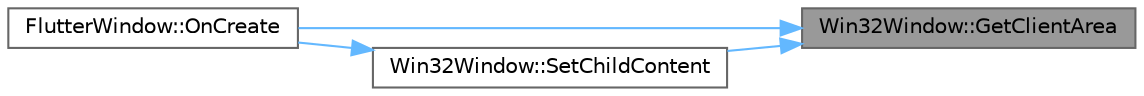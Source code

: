 digraph "Win32Window::GetClientArea"
{
 // LATEX_PDF_SIZE
  bgcolor="transparent";
  edge [fontname=Helvetica,fontsize=10,labelfontname=Helvetica,labelfontsize=10];
  node [fontname=Helvetica,fontsize=10,shape=box,height=0.2,width=0.4];
  rankdir="RL";
  Node1 [id="Node000001",label="Win32Window::GetClientArea",height=0.2,width=0.4,color="gray40", fillcolor="grey60", style="filled", fontcolor="black",tooltip=" "];
  Node1 -> Node2 [id="edge1_Node000001_Node000002",dir="back",color="steelblue1",style="solid",tooltip=" "];
  Node2 [id="Node000002",label="FlutterWindow::OnCreate",height=0.2,width=0.4,color="grey40", fillcolor="white", style="filled",URL="$class_flutter_window.html#aee6f067471a279a0c3369717868cafbc",tooltip=" "];
  Node1 -> Node3 [id="edge2_Node000001_Node000003",dir="back",color="steelblue1",style="solid",tooltip=" "];
  Node3 [id="Node000003",label="Win32Window::SetChildContent",height=0.2,width=0.4,color="grey40", fillcolor="white", style="filled",URL="$class_win32_window.html#aaefe8ad05d18d4841a01f51e1785ff0c",tooltip=" "];
  Node3 -> Node2 [id="edge3_Node000003_Node000002",dir="back",color="steelblue1",style="solid",tooltip=" "];
}
